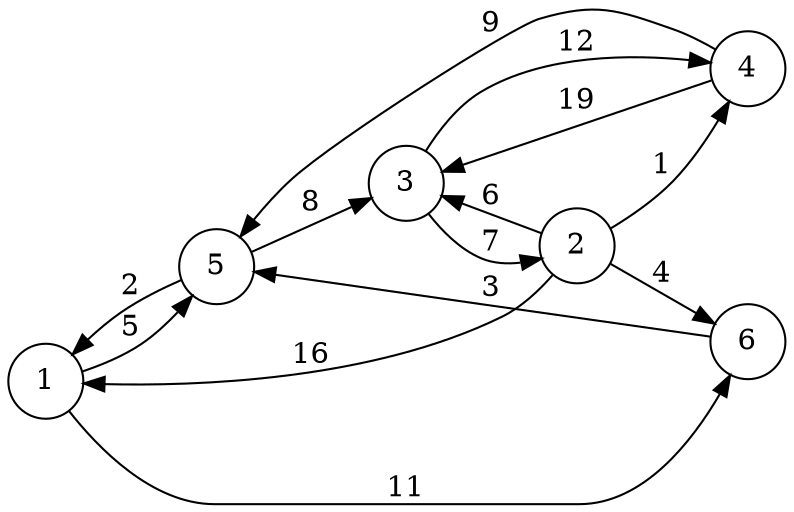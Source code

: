 digraph floyd {

    rankdir = LR;
    node [shape = circle];

    1 [label = "1"];
    2 [label = "2"];
    3 [label = "3"];
    4 [label = "4"];
    5 [label = "5"];
    6 [label = "6"];

    1 -> 5 [label = "5"];
    1 -> 6 [label = "11"];

    2 -> 1 [label = "16"];
    2 -> 3 [label = "6"];
    2 -> 4 [label = "1"];
    2 -> 6 [label = "4"];

    3 -> 2 [label = "7"];
    3 -> 4 [label = "12"];

    4 -> 3 [label = "19"];
    4 -> 5 [label = "9"];

    5 -> 1 [label = "2"];
    5 -> 3 [label = "8"];

    6 -> 5 [label = "3"];
}
